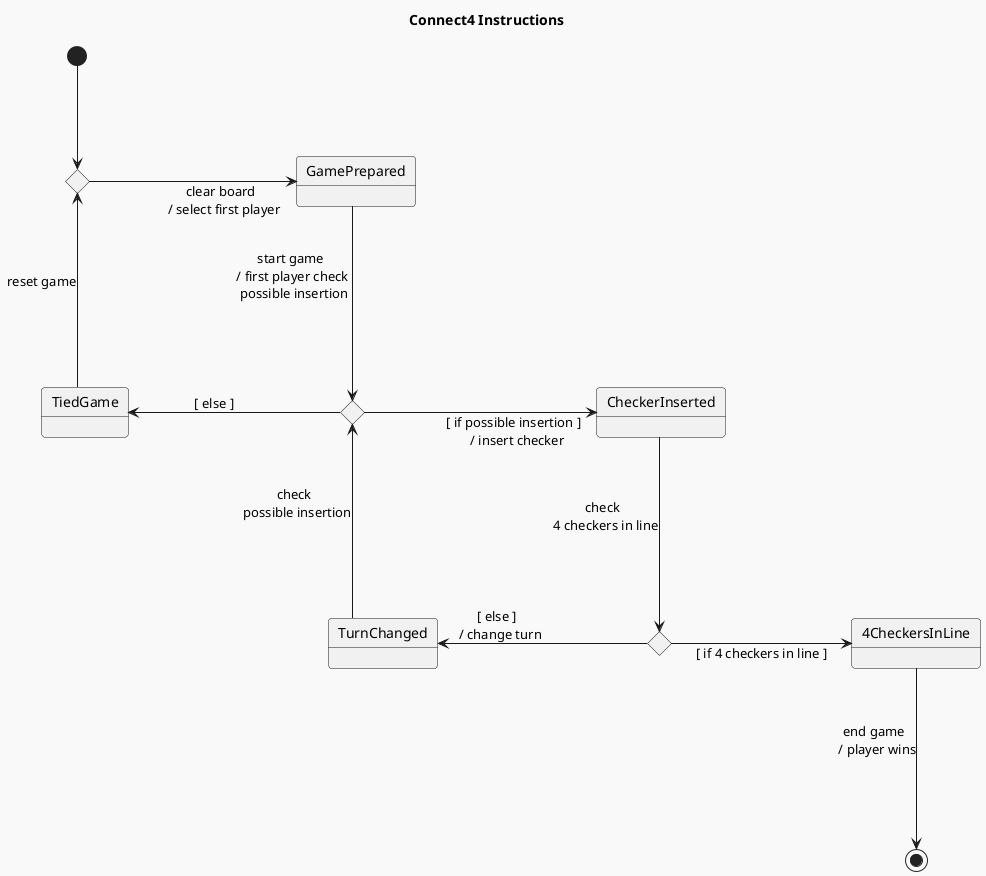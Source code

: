 @startuml connect4--instructions

skinparam linetype ortho
skinparam nodesep 180
skinparam ranksep 90
!theme mars

title Connect4 Instructions


state _InitGame <<choice>>
state GamePrepared
state _CheckPlayerInsertion <<choice>>
state CheckerInserted
state _Check4InLine <<choice>>
state TurnChanged
state 4CheckersInLine
state TiedGame


[*]                     -d-> _InitGame
_InitGame               --r-> GamePrepared : clear board \n / select first player
GamePrepared            ---> _CheckPlayerInsertion : start game \n / first player check \n possible insertion
_CheckPlayerInsertion   --r-> CheckerInserted : [ if possible insertion ] \n / insert checker
CheckerInserted         ---> _Check4InLine : check \n 4 checkers in line

_Check4InLine           --l-> TurnChanged : [ else ] \n / change turn
TurnChanged             --u-> _CheckPlayerInsertion : check \n possible insertion
_CheckPlayerInsertion   --l-> TiedGame : [ else ]
TiedGame                --u-> _InitGame : reset game

_Check4InLine           --r-> 4CheckersInLine : [ if 4 checkers in line ]
4CheckersInLine         --d-> [*] : end game \n / player wins


@enduml
